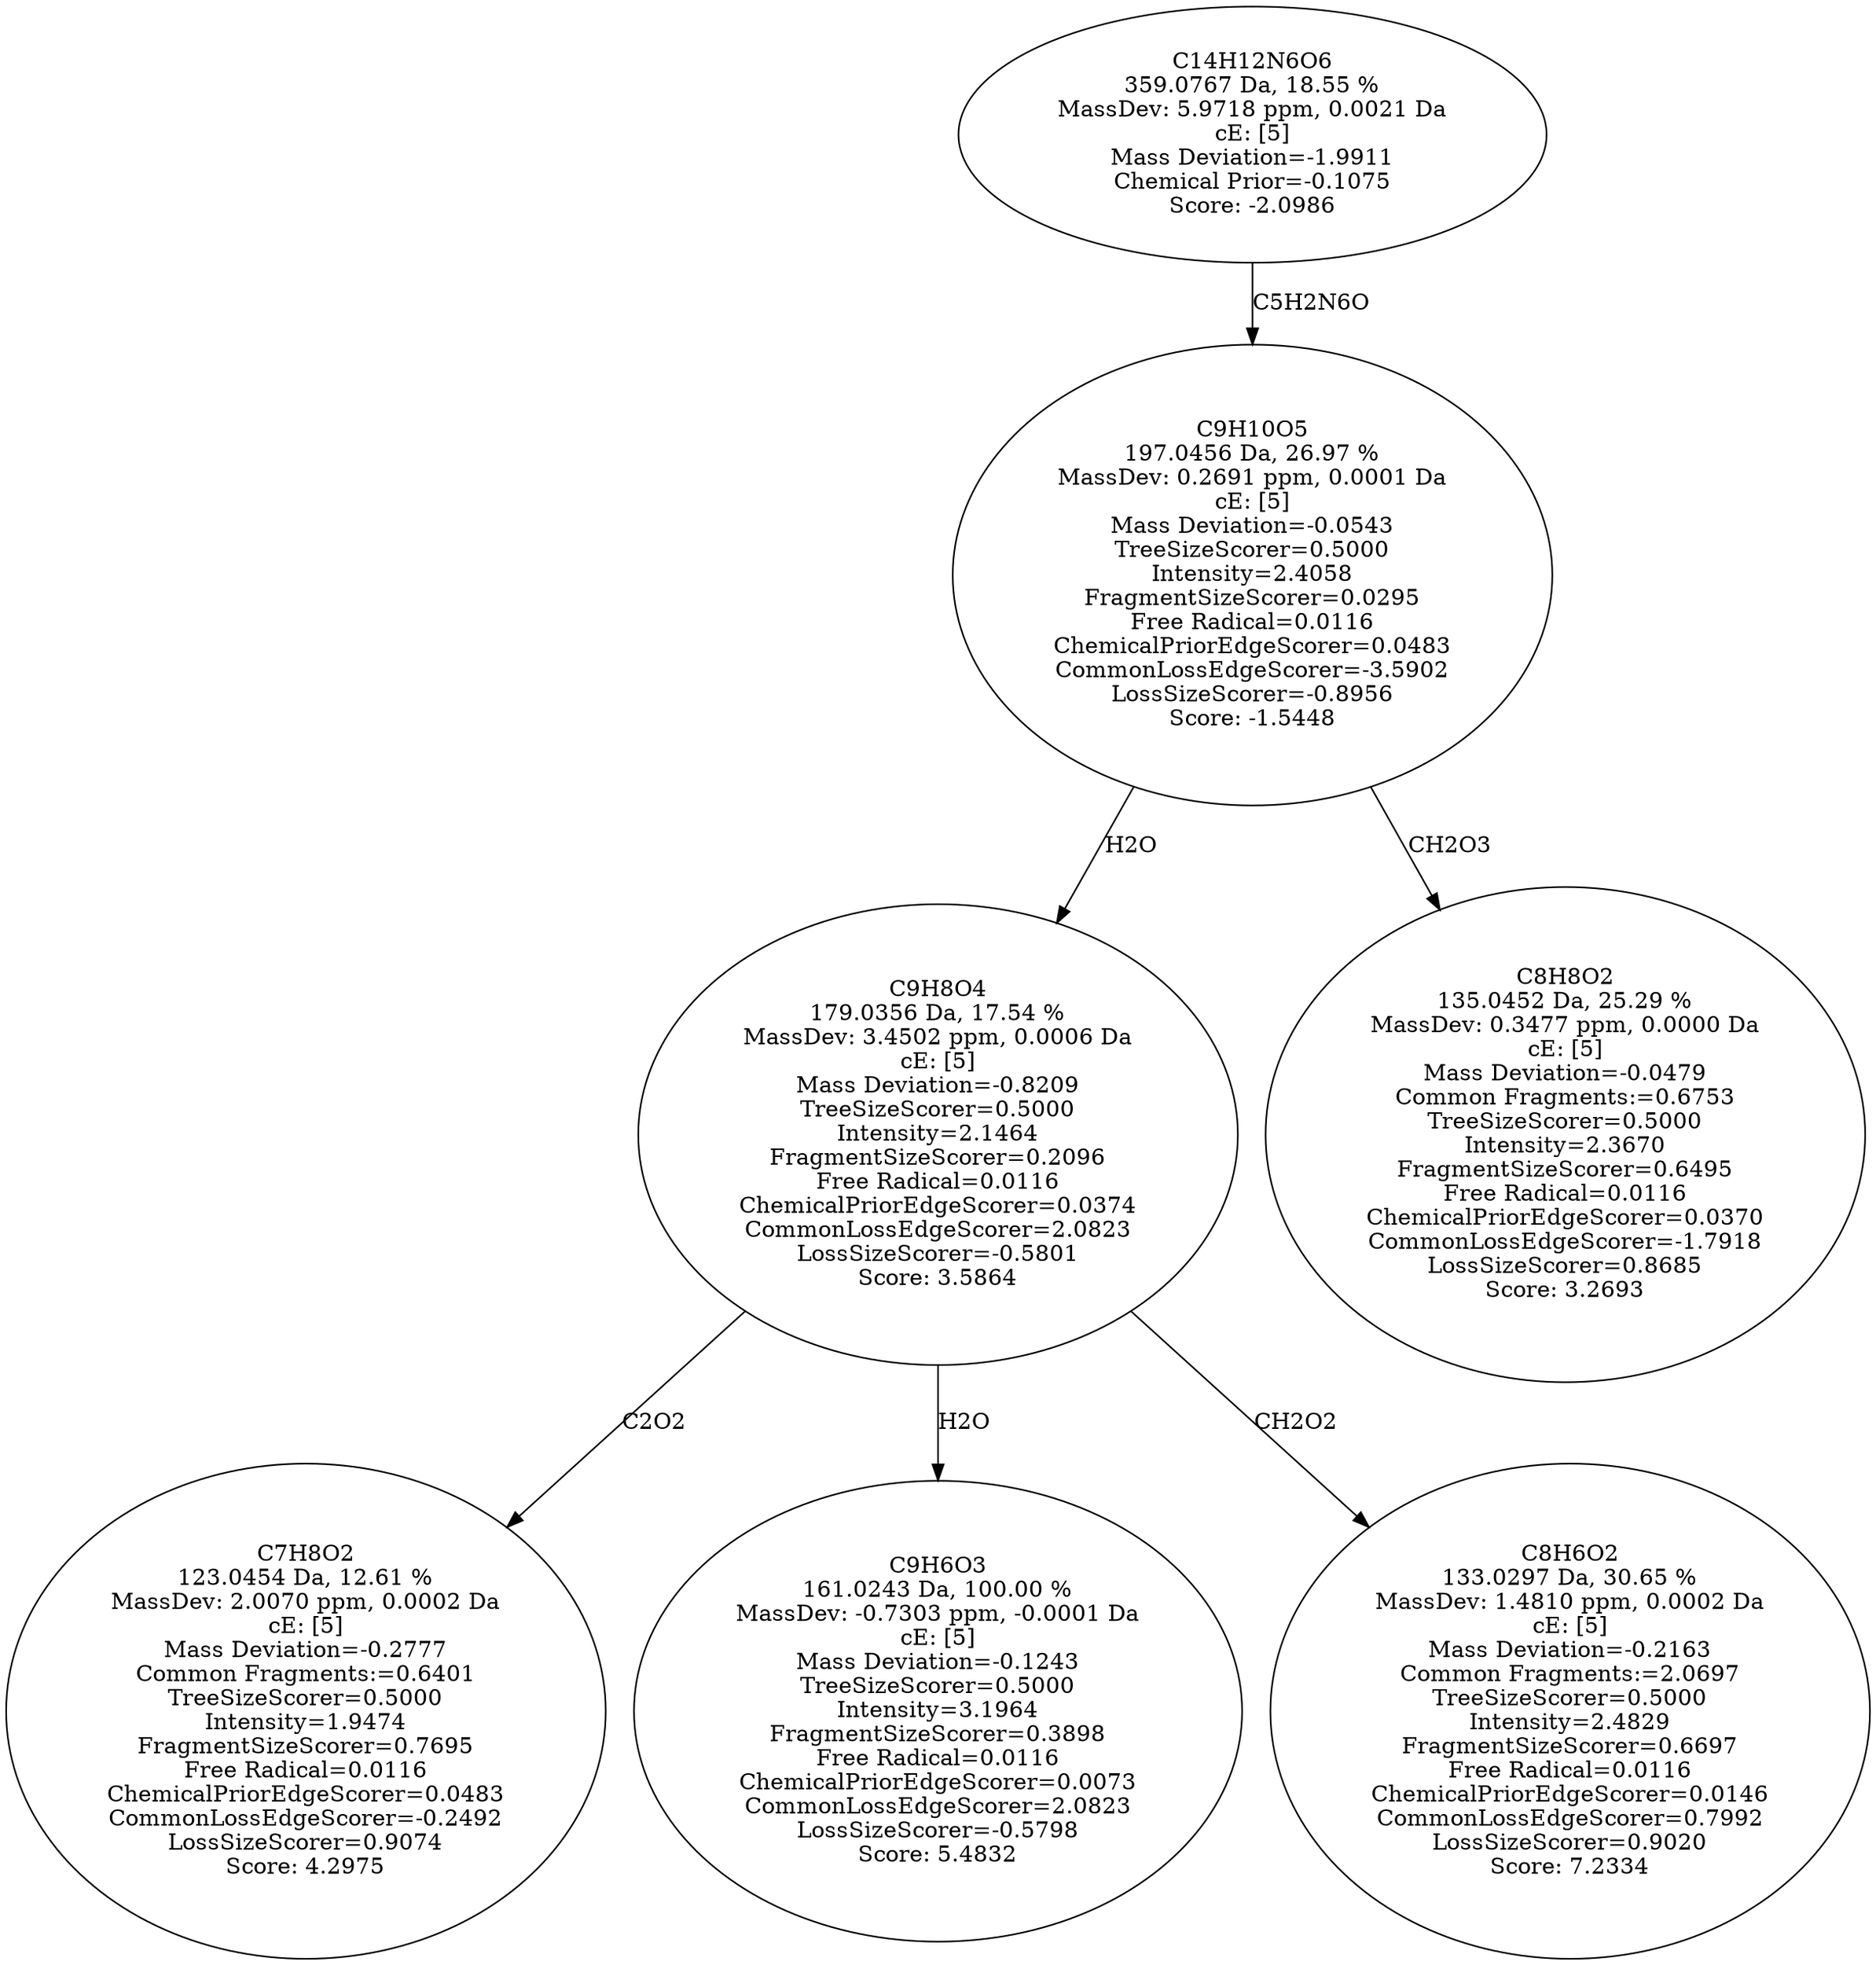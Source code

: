 strict digraph {
v1 [label="C7H8O2\n123.0454 Da, 12.61 %\nMassDev: 2.0070 ppm, 0.0002 Da\ncE: [5]\nMass Deviation=-0.2777\nCommon Fragments:=0.6401\nTreeSizeScorer=0.5000\nIntensity=1.9474\nFragmentSizeScorer=0.7695\nFree Radical=0.0116\nChemicalPriorEdgeScorer=0.0483\nCommonLossEdgeScorer=-0.2492\nLossSizeScorer=0.9074\nScore: 4.2975"];
v2 [label="C9H6O3\n161.0243 Da, 100.00 %\nMassDev: -0.7303 ppm, -0.0001 Da\ncE: [5]\nMass Deviation=-0.1243\nTreeSizeScorer=0.5000\nIntensity=3.1964\nFragmentSizeScorer=0.3898\nFree Radical=0.0116\nChemicalPriorEdgeScorer=0.0073\nCommonLossEdgeScorer=2.0823\nLossSizeScorer=-0.5798\nScore: 5.4832"];
v3 [label="C8H6O2\n133.0297 Da, 30.65 %\nMassDev: 1.4810 ppm, 0.0002 Da\ncE: [5]\nMass Deviation=-0.2163\nCommon Fragments:=2.0697\nTreeSizeScorer=0.5000\nIntensity=2.4829\nFragmentSizeScorer=0.6697\nFree Radical=0.0116\nChemicalPriorEdgeScorer=0.0146\nCommonLossEdgeScorer=0.7992\nLossSizeScorer=0.9020\nScore: 7.2334"];
v4 [label="C9H8O4\n179.0356 Da, 17.54 %\nMassDev: 3.4502 ppm, 0.0006 Da\ncE: [5]\nMass Deviation=-0.8209\nTreeSizeScorer=0.5000\nIntensity=2.1464\nFragmentSizeScorer=0.2096\nFree Radical=0.0116\nChemicalPriorEdgeScorer=0.0374\nCommonLossEdgeScorer=2.0823\nLossSizeScorer=-0.5801\nScore: 3.5864"];
v5 [label="C8H8O2\n135.0452 Da, 25.29 %\nMassDev: 0.3477 ppm, 0.0000 Da\ncE: [5]\nMass Deviation=-0.0479\nCommon Fragments:=0.6753\nTreeSizeScorer=0.5000\nIntensity=2.3670\nFragmentSizeScorer=0.6495\nFree Radical=0.0116\nChemicalPriorEdgeScorer=0.0370\nCommonLossEdgeScorer=-1.7918\nLossSizeScorer=0.8685\nScore: 3.2693"];
v6 [label="C9H10O5\n197.0456 Da, 26.97 %\nMassDev: 0.2691 ppm, 0.0001 Da\ncE: [5]\nMass Deviation=-0.0543\nTreeSizeScorer=0.5000\nIntensity=2.4058\nFragmentSizeScorer=0.0295\nFree Radical=0.0116\nChemicalPriorEdgeScorer=0.0483\nCommonLossEdgeScorer=-3.5902\nLossSizeScorer=-0.8956\nScore: -1.5448"];
v7 [label="C14H12N6O6\n359.0767 Da, 18.55 %\nMassDev: 5.9718 ppm, 0.0021 Da\ncE: [5]\nMass Deviation=-1.9911\nChemical Prior=-0.1075\nScore: -2.0986"];
v4 -> v1 [label="C2O2"];
v4 -> v2 [label="H2O"];
v4 -> v3 [label="CH2O2"];
v6 -> v4 [label="H2O"];
v6 -> v5 [label="CH2O3"];
v7 -> v6 [label="C5H2N6O"];
}